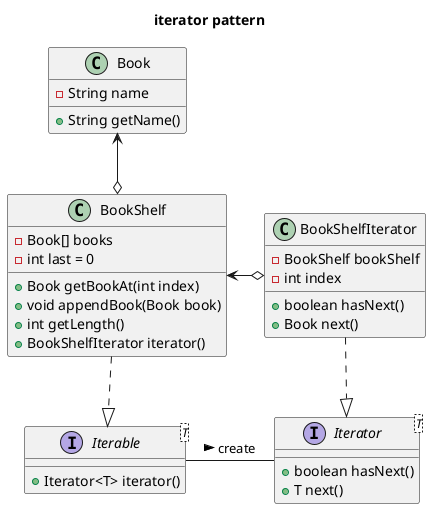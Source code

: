 @startuml
'https://plantuml.com/class-diagram

title iterator pattern

class BookShelf {
- Book[] books
- int last = 0

+ Book getBookAt(int index)
+ void appendBook(Book book)
+ int getLength()
+ BookShelfIterator iterator()
}

class BookShelfIterator {
- BookShelf bookShelf
- int index

+ boolean hasNext()
+ Book next()
}

class Book {
- String name
+ String getName()
}

interface Iterator<T> {
+ boolean hasNext()
+ T next()
}

interface Iterable<T> {
+ Iterator<T> iterator()
}


Iterable - Iterator : create >
BookShelf ..|> Iterable
BookShelfIterator ..|> Iterator
BookShelf <-o BookShelfIterator
Book <--o BookShelf


@enduml